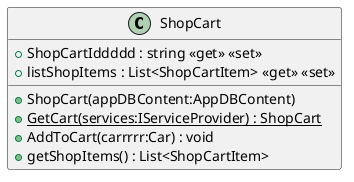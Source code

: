@startuml
class ShopCart {
    + ShopCart(appDBContent:AppDBContent)
    + ShopCartIddddd : string <<get>> <<set>>
    + listShopItems : List<ShopCartItem> <<get>> <<set>>
    + {static} GetCart(services:IServiceProvider) : ShopCart
    + AddToCart(carrrrr:Car) : void
    + getShopItems() : List<ShopCartItem>
}
@enduml